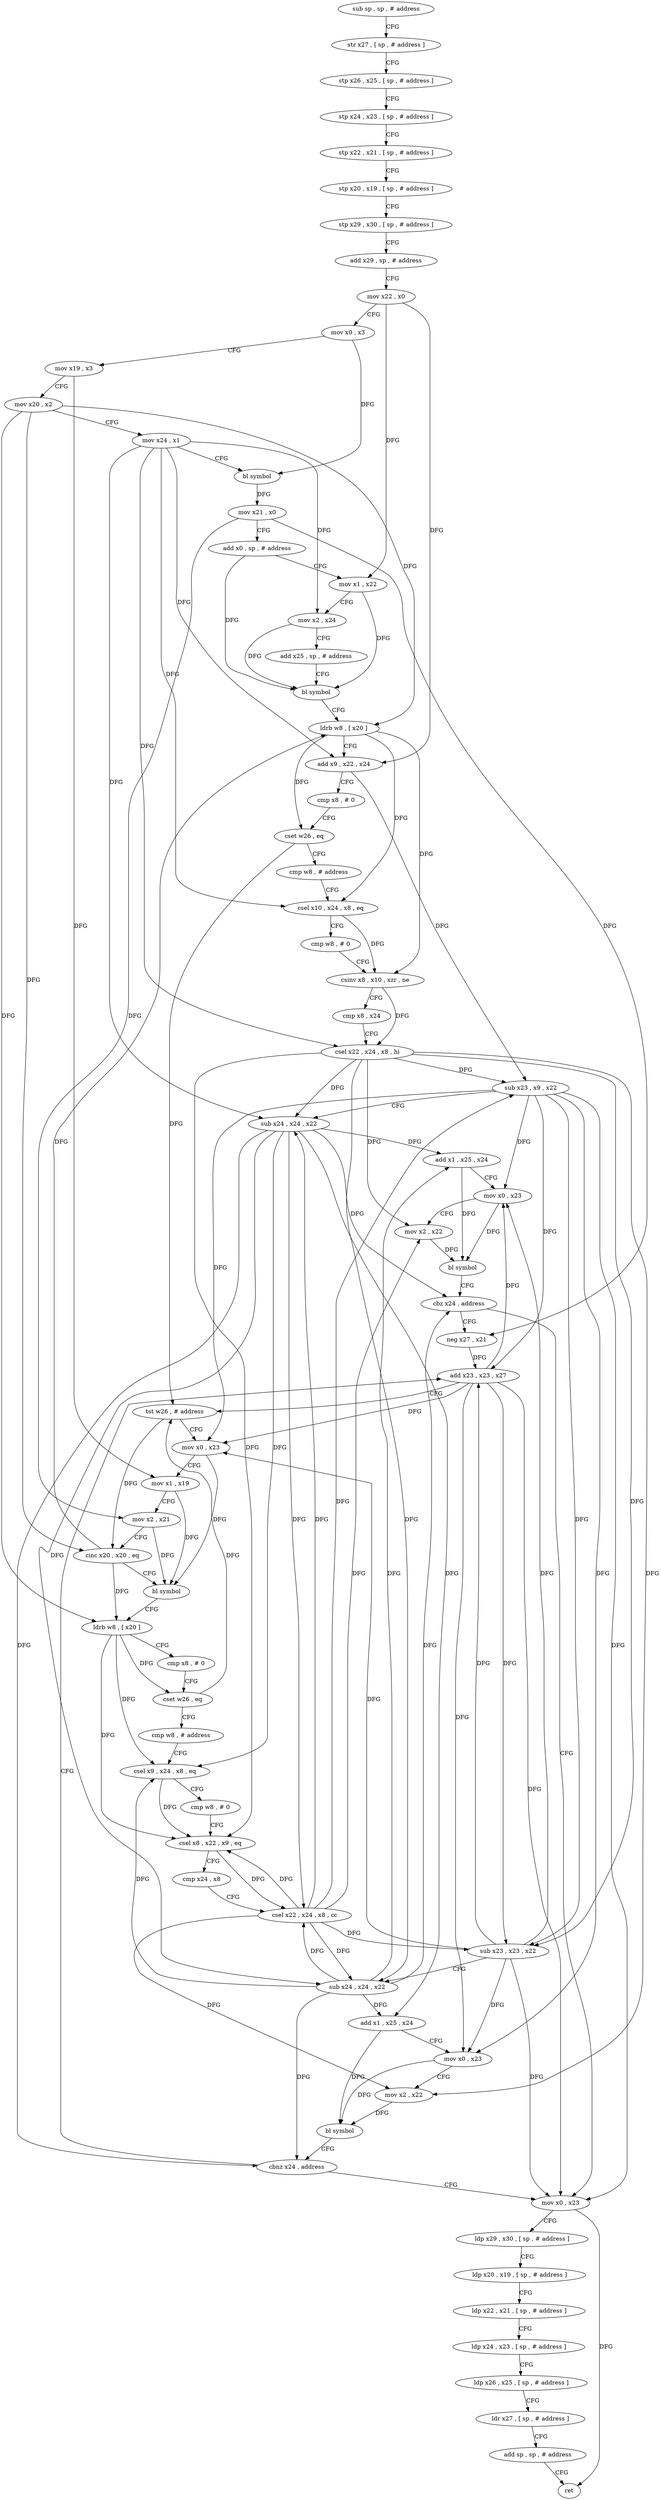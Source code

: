 digraph "func" {
"4270836" [label = "sub sp , sp , # address" ]
"4270840" [label = "str x27 , [ sp , # address ]" ]
"4270844" [label = "stp x26 , x25 , [ sp , # address ]" ]
"4270848" [label = "stp x24 , x23 , [ sp , # address ]" ]
"4270852" [label = "stp x22 , x21 , [ sp , # address ]" ]
"4270856" [label = "stp x20 , x19 , [ sp , # address ]" ]
"4270860" [label = "stp x29 , x30 , [ sp , # address ]" ]
"4270864" [label = "add x29 , sp , # address" ]
"4270868" [label = "mov x22 , x0" ]
"4270872" [label = "mov x0 , x3" ]
"4270876" [label = "mov x19 , x3" ]
"4270880" [label = "mov x20 , x2" ]
"4270884" [label = "mov x24 , x1" ]
"4270888" [label = "bl symbol" ]
"4270892" [label = "mov x21 , x0" ]
"4270896" [label = "add x0 , sp , # address" ]
"4270900" [label = "mov x1 , x22" ]
"4270904" [label = "mov x2 , x24" ]
"4270908" [label = "add x25 , sp , # address" ]
"4270912" [label = "bl symbol" ]
"4270916" [label = "ldrb w8 , [ x20 ]" ]
"4270920" [label = "add x9 , x22 , x24" ]
"4270924" [label = "cmp x8 , # 0" ]
"4270928" [label = "cset w26 , eq" ]
"4270932" [label = "cmp w8 , # address" ]
"4270936" [label = "csel x10 , x24 , x8 , eq" ]
"4270940" [label = "cmp w8 , # 0" ]
"4270944" [label = "csinv x8 , x10 , xzr , ne" ]
"4270948" [label = "cmp x8 , x24" ]
"4270952" [label = "csel x22 , x24 , x8 , hi" ]
"4270956" [label = "sub x23 , x9 , x22" ]
"4270960" [label = "sub x24 , x24 , x22" ]
"4270964" [label = "add x1 , x25 , x24" ]
"4270968" [label = "mov x0 , x23" ]
"4270972" [label = "mov x2 , x22" ]
"4270976" [label = "bl symbol" ]
"4270980" [label = "cbz x24 , address" ]
"4271080" [label = "mov x0 , x23" ]
"4270984" [label = "neg x27 , x21" ]
"4271084" [label = "ldp x29 , x30 , [ sp , # address ]" ]
"4271088" [label = "ldp x20 , x19 , [ sp , # address ]" ]
"4271092" [label = "ldp x22 , x21 , [ sp , # address ]" ]
"4271096" [label = "ldp x24 , x23 , [ sp , # address ]" ]
"4271100" [label = "ldp x26 , x25 , [ sp , # address ]" ]
"4271104" [label = "ldr x27 , [ sp , # address ]" ]
"4271108" [label = "add sp , sp , # address" ]
"4271112" [label = "ret" ]
"4270988" [label = "add x23 , x23 , x27" ]
"4270992" [label = "tst w26 , # address" ]
"4270996" [label = "mov x0 , x23" ]
"4271000" [label = "mov x1 , x19" ]
"4271004" [label = "mov x2 , x21" ]
"4271008" [label = "cinc x20 , x20 , eq" ]
"4271012" [label = "bl symbol" ]
"4271016" [label = "ldrb w8 , [ x20 ]" ]
"4271020" [label = "cmp x8 , # 0" ]
"4271024" [label = "cset w26 , eq" ]
"4271028" [label = "cmp w8 , # address" ]
"4271032" [label = "csel x9 , x24 , x8 , eq" ]
"4271036" [label = "cmp w8 , # 0" ]
"4271040" [label = "csel x8 , x22 , x9 , eq" ]
"4271044" [label = "cmp x24 , x8" ]
"4271048" [label = "csel x22 , x24 , x8 , cc" ]
"4271052" [label = "sub x23 , x23 , x22" ]
"4271056" [label = "sub x24 , x24 , x22" ]
"4271060" [label = "add x1 , x25 , x24" ]
"4271064" [label = "mov x0 , x23" ]
"4271068" [label = "mov x2 , x22" ]
"4271072" [label = "bl symbol" ]
"4271076" [label = "cbnz x24 , address" ]
"4270836" -> "4270840" [ label = "CFG" ]
"4270840" -> "4270844" [ label = "CFG" ]
"4270844" -> "4270848" [ label = "CFG" ]
"4270848" -> "4270852" [ label = "CFG" ]
"4270852" -> "4270856" [ label = "CFG" ]
"4270856" -> "4270860" [ label = "CFG" ]
"4270860" -> "4270864" [ label = "CFG" ]
"4270864" -> "4270868" [ label = "CFG" ]
"4270868" -> "4270872" [ label = "CFG" ]
"4270868" -> "4270900" [ label = "DFG" ]
"4270868" -> "4270920" [ label = "DFG" ]
"4270872" -> "4270876" [ label = "CFG" ]
"4270872" -> "4270888" [ label = "DFG" ]
"4270876" -> "4270880" [ label = "CFG" ]
"4270876" -> "4271000" [ label = "DFG" ]
"4270880" -> "4270884" [ label = "CFG" ]
"4270880" -> "4270916" [ label = "DFG" ]
"4270880" -> "4271008" [ label = "DFG" ]
"4270880" -> "4271016" [ label = "DFG" ]
"4270884" -> "4270888" [ label = "CFG" ]
"4270884" -> "4270904" [ label = "DFG" ]
"4270884" -> "4270920" [ label = "DFG" ]
"4270884" -> "4270936" [ label = "DFG" ]
"4270884" -> "4270952" [ label = "DFG" ]
"4270884" -> "4270960" [ label = "DFG" ]
"4270888" -> "4270892" [ label = "DFG" ]
"4270892" -> "4270896" [ label = "CFG" ]
"4270892" -> "4270984" [ label = "DFG" ]
"4270892" -> "4271004" [ label = "DFG" ]
"4270896" -> "4270900" [ label = "CFG" ]
"4270896" -> "4270912" [ label = "DFG" ]
"4270900" -> "4270904" [ label = "CFG" ]
"4270900" -> "4270912" [ label = "DFG" ]
"4270904" -> "4270908" [ label = "CFG" ]
"4270904" -> "4270912" [ label = "DFG" ]
"4270908" -> "4270912" [ label = "CFG" ]
"4270912" -> "4270916" [ label = "CFG" ]
"4270916" -> "4270920" [ label = "CFG" ]
"4270916" -> "4270928" [ label = "DFG" ]
"4270916" -> "4270936" [ label = "DFG" ]
"4270916" -> "4270944" [ label = "DFG" ]
"4270920" -> "4270924" [ label = "CFG" ]
"4270920" -> "4270956" [ label = "DFG" ]
"4270924" -> "4270928" [ label = "CFG" ]
"4270928" -> "4270932" [ label = "CFG" ]
"4270928" -> "4270992" [ label = "DFG" ]
"4270932" -> "4270936" [ label = "CFG" ]
"4270936" -> "4270940" [ label = "CFG" ]
"4270936" -> "4270944" [ label = "DFG" ]
"4270940" -> "4270944" [ label = "CFG" ]
"4270944" -> "4270948" [ label = "CFG" ]
"4270944" -> "4270952" [ label = "DFG" ]
"4270948" -> "4270952" [ label = "CFG" ]
"4270952" -> "4270956" [ label = "DFG" ]
"4270952" -> "4270960" [ label = "DFG" ]
"4270952" -> "4270972" [ label = "DFG" ]
"4270952" -> "4271040" [ label = "DFG" ]
"4270952" -> "4271052" [ label = "DFG" ]
"4270952" -> "4271056" [ label = "DFG" ]
"4270952" -> "4271068" [ label = "DFG" ]
"4270956" -> "4270960" [ label = "CFG" ]
"4270956" -> "4270968" [ label = "DFG" ]
"4270956" -> "4271080" [ label = "DFG" ]
"4270956" -> "4270988" [ label = "DFG" ]
"4270956" -> "4270996" [ label = "DFG" ]
"4270956" -> "4271052" [ label = "DFG" ]
"4270956" -> "4271064" [ label = "DFG" ]
"4270960" -> "4270964" [ label = "DFG" ]
"4270960" -> "4270980" [ label = "DFG" ]
"4270960" -> "4271032" [ label = "DFG" ]
"4270960" -> "4271048" [ label = "DFG" ]
"4270960" -> "4271056" [ label = "DFG" ]
"4270960" -> "4271060" [ label = "DFG" ]
"4270960" -> "4271076" [ label = "DFG" ]
"4270964" -> "4270968" [ label = "CFG" ]
"4270964" -> "4270976" [ label = "DFG" ]
"4270968" -> "4270972" [ label = "CFG" ]
"4270968" -> "4270976" [ label = "DFG" ]
"4270972" -> "4270976" [ label = "DFG" ]
"4270976" -> "4270980" [ label = "CFG" ]
"4270980" -> "4271080" [ label = "CFG" ]
"4270980" -> "4270984" [ label = "CFG" ]
"4271080" -> "4271084" [ label = "CFG" ]
"4271080" -> "4271112" [ label = "DFG" ]
"4270984" -> "4270988" [ label = "DFG" ]
"4271084" -> "4271088" [ label = "CFG" ]
"4271088" -> "4271092" [ label = "CFG" ]
"4271092" -> "4271096" [ label = "CFG" ]
"4271096" -> "4271100" [ label = "CFG" ]
"4271100" -> "4271104" [ label = "CFG" ]
"4271104" -> "4271108" [ label = "CFG" ]
"4271108" -> "4271112" [ label = "CFG" ]
"4270988" -> "4270992" [ label = "CFG" ]
"4270988" -> "4270968" [ label = "DFG" ]
"4270988" -> "4271080" [ label = "DFG" ]
"4270988" -> "4270996" [ label = "DFG" ]
"4270988" -> "4271052" [ label = "DFG" ]
"4270988" -> "4271064" [ label = "DFG" ]
"4270992" -> "4270996" [ label = "CFG" ]
"4270992" -> "4271008" [ label = "DFG" ]
"4270996" -> "4271000" [ label = "CFG" ]
"4270996" -> "4271012" [ label = "DFG" ]
"4271000" -> "4271004" [ label = "CFG" ]
"4271000" -> "4271012" [ label = "DFG" ]
"4271004" -> "4271008" [ label = "CFG" ]
"4271004" -> "4271012" [ label = "DFG" ]
"4271008" -> "4271012" [ label = "CFG" ]
"4271008" -> "4270916" [ label = "DFG" ]
"4271008" -> "4271016" [ label = "DFG" ]
"4271012" -> "4271016" [ label = "CFG" ]
"4271016" -> "4271020" [ label = "CFG" ]
"4271016" -> "4271024" [ label = "DFG" ]
"4271016" -> "4271032" [ label = "DFG" ]
"4271016" -> "4271040" [ label = "DFG" ]
"4271020" -> "4271024" [ label = "CFG" ]
"4271024" -> "4271028" [ label = "CFG" ]
"4271024" -> "4270992" [ label = "DFG" ]
"4271028" -> "4271032" [ label = "CFG" ]
"4271032" -> "4271036" [ label = "CFG" ]
"4271032" -> "4271040" [ label = "DFG" ]
"4271036" -> "4271040" [ label = "CFG" ]
"4271040" -> "4271044" [ label = "CFG" ]
"4271040" -> "4271048" [ label = "DFG" ]
"4271044" -> "4271048" [ label = "CFG" ]
"4271048" -> "4271052" [ label = "DFG" ]
"4271048" -> "4270956" [ label = "DFG" ]
"4271048" -> "4270960" [ label = "DFG" ]
"4271048" -> "4270972" [ label = "DFG" ]
"4271048" -> "4271040" [ label = "DFG" ]
"4271048" -> "4271056" [ label = "DFG" ]
"4271048" -> "4271068" [ label = "DFG" ]
"4271052" -> "4271056" [ label = "CFG" ]
"4271052" -> "4270968" [ label = "DFG" ]
"4271052" -> "4271080" [ label = "DFG" ]
"4271052" -> "4270996" [ label = "DFG" ]
"4271052" -> "4270988" [ label = "DFG" ]
"4271052" -> "4271064" [ label = "DFG" ]
"4271056" -> "4271060" [ label = "DFG" ]
"4271056" -> "4270964" [ label = "DFG" ]
"4271056" -> "4270980" [ label = "DFG" ]
"4271056" -> "4271032" [ label = "DFG" ]
"4271056" -> "4271048" [ label = "DFG" ]
"4271056" -> "4271076" [ label = "DFG" ]
"4271060" -> "4271064" [ label = "CFG" ]
"4271060" -> "4271072" [ label = "DFG" ]
"4271064" -> "4271068" [ label = "CFG" ]
"4271064" -> "4271072" [ label = "DFG" ]
"4271068" -> "4271072" [ label = "DFG" ]
"4271072" -> "4271076" [ label = "CFG" ]
"4271076" -> "4270988" [ label = "CFG" ]
"4271076" -> "4271080" [ label = "CFG" ]
}
